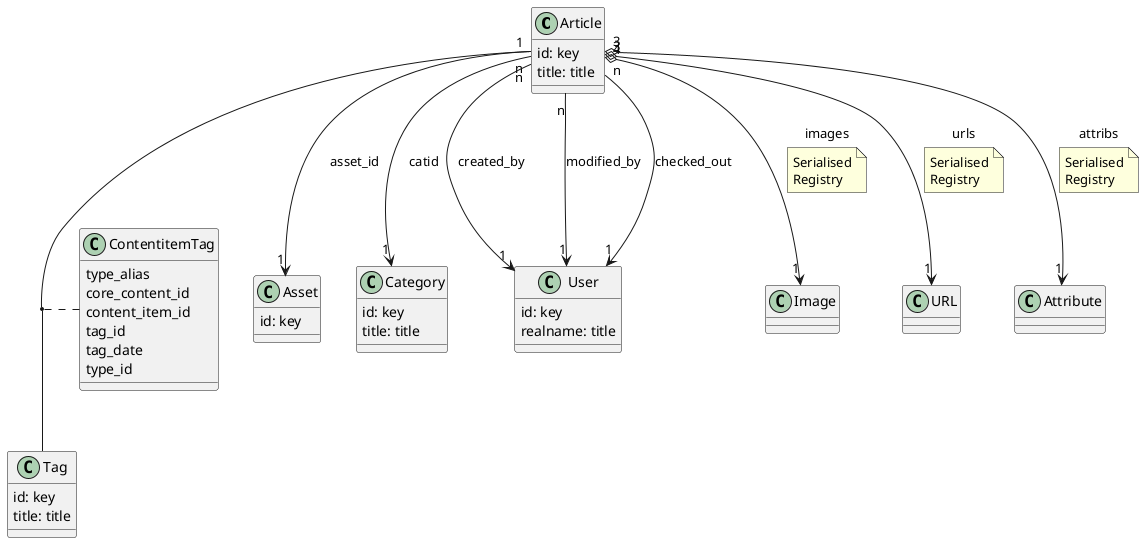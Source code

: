 @startuml
class Article {
    id: key
    title: title
}

class Asset {
    id: key
}

Article "1" --> "1" Asset: asset_id

class Category {
    id: key
    title: title
}

Article "n" --> "1" Category: catid

class User {
    id: key
    realname: title
}

Article "n" --> "1" User: created_by
Article "n" --> "1" User: modified_by
Article "n" --> "1" User: checked_out

class Image {
}

Article "4" o--> "1" Image: images
note on link: Serialised\nRegistry

class URL {
}

Article "3" o--> "1" URL: urls
note on link: Serialised\nRegistry

class Attribute {
}

Article "3" o--> "1" Attribute: attribs
note on link: Serialised\nRegistry

class Tag {
    id: key
    title: title
}

class ContentitemTag {
    type_alias
    core_content_id
    content_item_id
    tag_id
    tag_date
    type_id
}

(Article, Tag) .. ContentitemTag
@enduml
